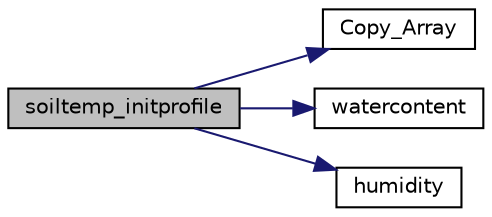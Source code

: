 digraph "soiltemp_initprofile"
{
  edge [fontname="Helvetica",fontsize="10",labelfontname="Helvetica",labelfontsize="10"];
  node [fontname="Helvetica",fontsize="10",shape=record];
  rankdir="LR";
  Node1 [label="soiltemp_initprofile",height=0.2,width=0.4,color="black", fillcolor="grey75", style="filled", fontcolor="black"];
  Node1 -> Node2 [color="midnightblue",fontsize="10",style="solid",fontname="Helvetica"];
  Node2 [label="Copy_Array",height=0.2,width=0.4,color="black", fillcolor="white", style="filled",URL="$fof__soi_8c.html#a25e86bb7dc96254b4039dc805fa55af6"];
  Node1 -> Node3 [color="midnightblue",fontsize="10",style="solid",fontname="Helvetica"];
  Node3 [label="watercontent",height=0.2,width=0.4,color="black", fillcolor="white", style="filled",URL="$fof__soi_8c.html#add6b581c2a257ef2111280220aa4a7fe"];
  Node1 -> Node4 [color="midnightblue",fontsize="10",style="solid",fontname="Helvetica"];
  Node4 [label="humidity",height=0.2,width=0.4,color="black", fillcolor="white", style="filled",URL="$fof__soi_8c.html#a3cba2c41a79c94e481b8e9a73f1797a4"];
}

